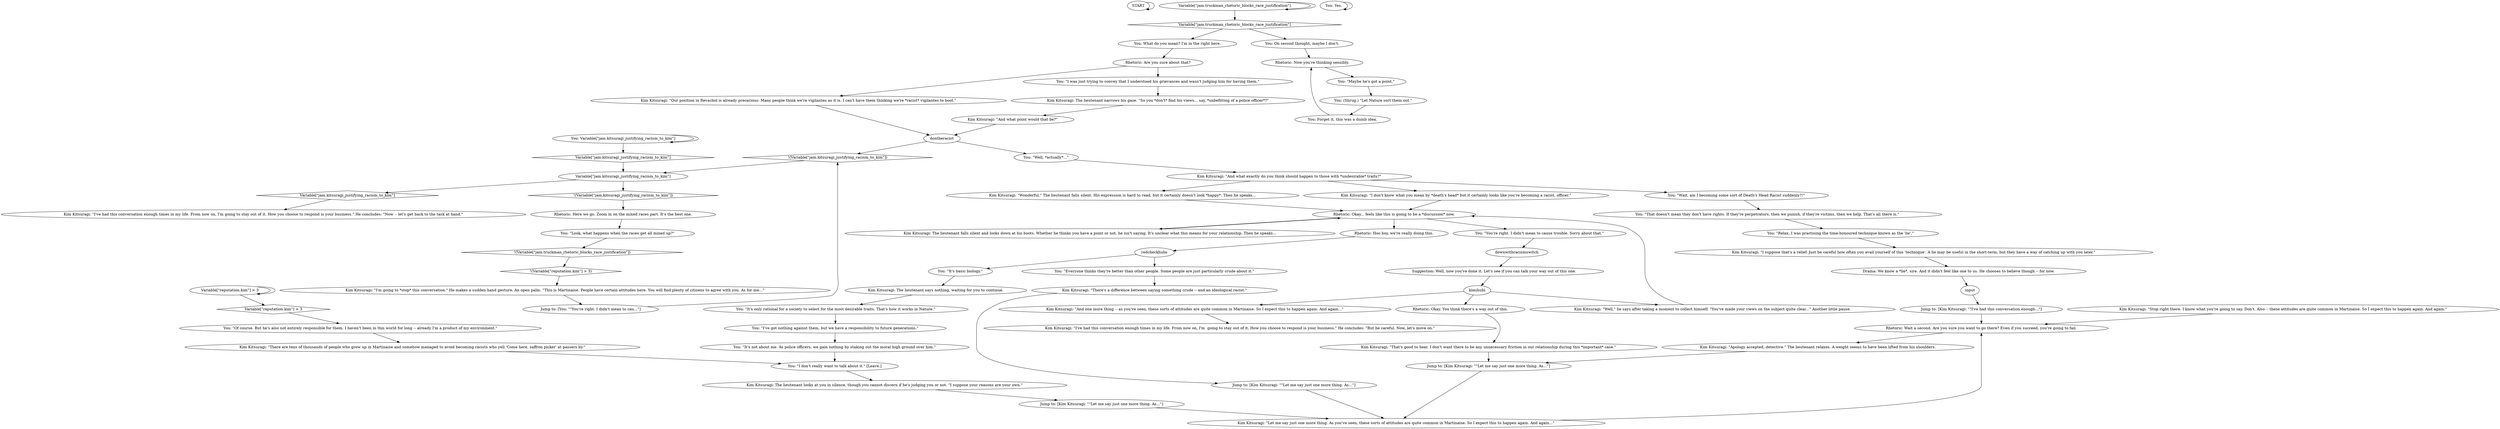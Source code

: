 # KIM SWITCH / RACIST KITSURAGI
# Dialogue about if you are down the racism. Triggers some distance after leaving the lorry driver (it's hooked up to the Kim switchboard).
# ==================================================
digraph G {
	  0 [label="START"];
	  1 [label="input"];
	  2 [label="Kim Kitsuragi: \"And one more thing -- as you've seen, these sorts of attitudes are quite common in Martinaise. So I expect this to happen again. And again...\""];
	  3 [label="You: \"Relax, I was practising the time-honoured technique known as the 'lie'.\""];
	  4 [label="Kim Kitsuragi: The lieutenant falls silent and looks down at his boots. Whether he thinks you have a point or not, he isn't saying. It's unclear what this means for your relationship. Then he speaks..."];
	  5 [label="You: \"It's not about me. As police officers, we gain nothing by staking out the moral high ground over him.\""];
	  6 [label="Kim Kitsuragi: \"Wonderful.\" The lieutenant falls silent. His expression is hard to read, but it certainly doesn't look *happy*. Then he speaks..."];
	  7 [label="You: \"Wait, am I becoming some sort of Death's Head Racist suddenly?!\""];
	  8 [label="You: \"I've got nothing against them, but we have a responsibility to future generations.\""];
	  9 [label="Kim Kitsuragi: \"And what exactly do you think should happen to those with *undesirable* traits?\""];
	  10 [label="Rhetoric: Wait a second. Are you sure you want to go there? Even if you succeed, you're going to fail."];
	  11 [label="Kim Kitsuragi: \"I've had this conversation enough times in my life. From now on, I'm going to stay out of it. How you choose to respond is your business.\" He concludes: \"Now -- let's get back to the task at hand.\""];
	  12 [label="Rhetoric: Hoo boy, we're really doing this."];
	  13 [label="You: \"Of course. But he's also not entirely responsible for them. I haven't been in this world for long -- already I'm a product of my environment.\""];
	  14 [label="Kim Kitsuragi: \"Apology accepted, detective.\" The lieutenant relaxes. A weight seems to have been lifted from his shoulders."];
	  15 [label="Variable[\"jam.truckman_rhetoric_blocks_race_justification\"]"];
	  16 [label="Variable[\"jam.truckman_rhetoric_blocks_race_justification\"]", shape=diamond];
	  17 [label="!(Variable[\"jam.truckman_rhetoric_blocks_race_justification\"])", shape=diamond];
	  18 [label="Kim Kitsuragi: \"I'm going to *stop* this conversation.\" He makes a sudden hand gesture. An open palm. \"This is Martinaise. People have certain attitudes here. You will find plenty of citizens to agree with you. As for me...\""];
	  19 [label="Kim Kitsuragi: \"That's good to hear. I don't want there to be any unnecessary friction in our relationship during this *important* case.\""];
	  20 [label="You: \"That doesn't mean they don't have rights. If they're perpetrators, then we punish, if they're victims, then we help. That's all there is.\""];
	  21 [label="Kim Kitsuragi: \"I don't know what you mean by *death's head* but it certainly looks like you're becoming a racist, officer.\""];
	  22 [label="You: (Shrug.) \"Let Nature sort them out.\""];
	  23 [label="Kim Kitsuragi: \"And what point would that be?\""];
	  24 [label="Rhetoric: Okay... feels like this is going to be a *discussion* now."];
	  25 [label="Jump to: [Kim Kitsuragi: \"\"Let me say just one more thing. As...\"]"];
	  26 [label="Rhetoric: Okay. You think there's a way out of this."];
	  27 [label="You: \"I don't really want to talk about it.\" [Leave.]"];
	  28 [label="Kim Kitsuragi: \"Our position in Revachol is already precarious: Many people think we're vigilantes as it is. I can't have them thinking we're *racist* vigilantes to boot.\""];
	  29 [label="You: Forget it, this was a dumb idea."];
	  30 [label="Kim Kitsuragi: \"Well,\" he says after taking a moment to collect himself. \"You've made your views on the subject quite clear...\" Another little pause."];
	  31 [label="You: \"I was just trying to convey that I understood his grievances and wasn't judging him for having them.\""];
	  32 [label="You: Yes."];
	  33 [label="You: Variable[\"jam.kitsuragi_justifying_racism_to_kim\"]"];
	  34 [label="Variable[\"jam.kitsuragi_justifying_racism_to_kim\"]", shape=diamond];
	  35 [label="!(Variable[\"jam.kitsuragi_justifying_racism_to_kim\"])", shape=diamond];
	  36 [label="You: \"You're right. I didn't mean to cause trouble. Sorry about that.\""];
	  37 [label="You: \"Maybe he's got a point.\""];
	  38 [label="Jump to: [You: \"\"You're right. I didn't mean to cau...\"]"];
	  39 [label="Jump to: [Kim Kitsuragi: \"\"I've had this conversation enough...\"]"];
	  40 [label="downwithracismswitch"];
	  41 [label="Variable[\"reputation.kim\"] > 3"];
	  42 [label="Variable[\"reputation.kim\"] > 3", shape=diamond];
	  43 [label="!(Variable[\"reputation.kim\"] > 3)", shape=diamond];
	  44 [label="Kim Kitsuragi: \"Stop right there. I know what you're going to say. Don't. Also -- these attitudes are quite common in Martinaise. So I expect this to happen again. And again.\""];
	  45 [label="You: \"Look, what happens when the races get all mixed up?\""];
	  46 [label="Kim Kitsuragi: The lieutenant narrows his gaze. \"So you *don't* find his views... say, *unbefitting of a police officer*?\""];
	  47 [label="Kim Kitsuragi: The lieutenant looks at you in silence, though you cannot discern if he's judging you or not. \"I suppose your reasons are your own.\""];
	  48 [label="Kim Kitsuragi: \"There are tens of thousands of people who grew up in Martinaise and somehow managed to avoid becoming racists who yell 'Come here, saffron picker' at passers by.\""];
	  49 [label="Kim Kitsuragi: \"I suppose that's a relief. Just be careful how often you avail yourself of this 'technique'. A lie may be useful in the short-term, but they have a way of catching up with you later.\""];
	  50 [label="Jump to: [Kim Kitsuragi: \"\"Let me say just one more thing. As...\"]"];
	  51 [label="You: What do you mean? I'm in the right here."];
	  52 [label="Kim Kitsuragi: The lieutenant says nothing, waiting for you to continue."];
	  53 [label="Kim Kitsuragi: \"I've had this conversation enough times in my life. From now on, I'm  going to stay out of it. How you choose to respond is your business.\" He concludes: \"But be careful. Now, let's move on.\""];
	  54 [label="You: \"It's basic biology.\""];
	  55 [label="Rhetoric: Here we go. Zoom in on the mixed races part. It's the best one."];
	  56 [label="kimihubi"];
	  57 [label="dontberacist"];
	  58 [label="You: \"It's only rational for a society to select for the most desirable traits. That's how it works in Nature.\""];
	  59 [label="Kim Kitsuragi: \"Let me say just one more thing. As you've seen, these sorts of attitudes are quite common in Martinaise. So I expect this to happen again. And again...\""];
	  60 [label="Jump to: [Kim Kitsuragi: \"\"Let me say just one more thing. As...\"]"];
	  61 [label="Variable[\"jam.kitsuragi_justifying_racism_to_kim\"]"];
	  62 [label="Variable[\"jam.kitsuragi_justifying_racism_to_kim\"]", shape=diamond];
	  63 [label="!(Variable[\"jam.kitsuragi_justifying_racism_to_kim\"])", shape=diamond];
	  64 [label="redcheckhubs"];
	  65 [label="You: \"Well, *actually*...\""];
	  66 [label="You: On second thought, maybe I don't."];
	  67 [label="Kim Kitsuragi: \"There's a difference between saying something crude -- and an ideological racist.\""];
	  68 [label="Drama: We know a *lie*, sire. And it didn't feel like one to us. He chooses to believe though -- for now."];
	  69 [label="You: \"Everyone thinks they're better than other people. Some people are just particularly crude about it.\""];
	  70 [label="Suggestion: Well, now you've done it. Let's see if you can talk your way out of this one."];
	  71 [label="Rhetoric: Now you're thinking sensibly."];
	  72 [label="Rhetoric: Are you sure about that?"];
	  0 -> 0
	  1 -> 39
	  2 -> 53
	  3 -> 49
	  4 -> 24
	  5 -> 27
	  6 -> 24
	  7 -> 20
	  8 -> 5
	  9 -> 21
	  9 -> 6
	  9 -> 7
	  10 -> 14
	  12 -> 64
	  13 -> 48
	  14 -> 60
	  15 -> 16
	  15 -> 15
	  16 -> 66
	  16 -> 51
	  17 -> 43
	  18 -> 38
	  19 -> 60
	  20 -> 3
	  21 -> 24
	  22 -> 29
	  23 -> 57
	  24 -> 4
	  24 -> 12
	  24 -> 36
	  25 -> 59
	  26 -> 19
	  27 -> 47
	  28 -> 57
	  29 -> 71
	  30 -> 24
	  31 -> 46
	  32 -> 32
	  33 -> 33
	  33 -> 34
	  34 -> 61
	  35 -> 61
	  36 -> 40
	  37 -> 22
	  38 -> 35
	  39 -> 10
	  40 -> 70
	  41 -> 41
	  41 -> 42
	  42 -> 13
	  43 -> 18
	  44 -> 10
	  45 -> 17
	  46 -> 23
	  47 -> 50
	  48 -> 27
	  49 -> 68
	  50 -> 59
	  51 -> 72
	  52 -> 58
	  54 -> 52
	  55 -> 45
	  56 -> 2
	  56 -> 26
	  56 -> 30
	  57 -> 65
	  57 -> 35
	  58 -> 8
	  59 -> 10
	  60 -> 59
	  61 -> 62
	  61 -> 63
	  62 -> 11
	  63 -> 55
	  64 -> 69
	  64 -> 54
	  65 -> 9
	  66 -> 71
	  67 -> 25
	  68 -> 1
	  69 -> 67
	  70 -> 56
	  71 -> 37
	  72 -> 28
	  72 -> 31
}

